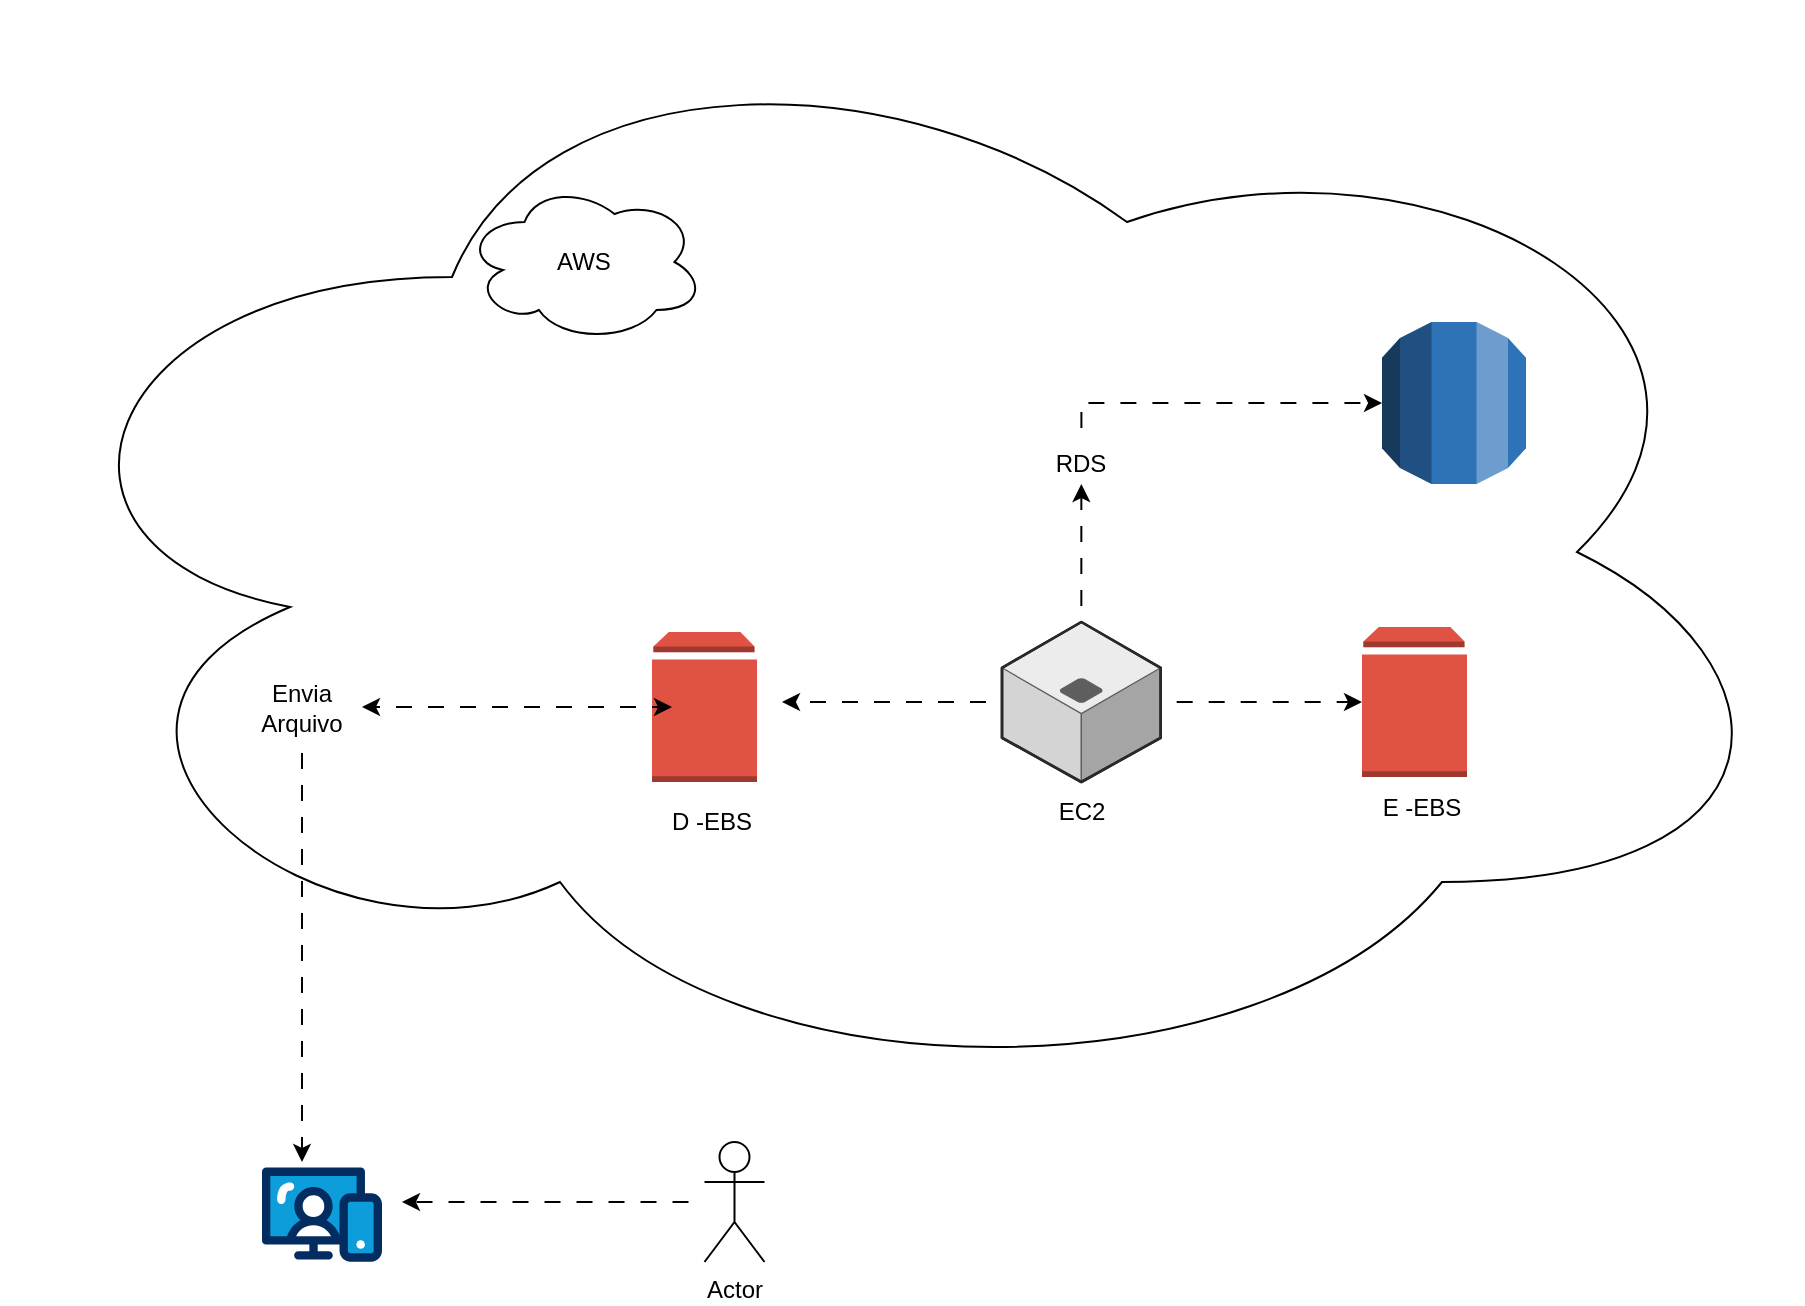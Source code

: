 <mxfile version="28.2.5">
  <diagram name="Page-1" id="aaaa8250-4180-3840-79b5-4cada1eebb92">
    <mxGraphModel dx="1796" dy="563" grid="1" gridSize="10" guides="1" tooltips="1" connect="1" arrows="1" fold="1" page="1" pageScale="1" pageWidth="850" pageHeight="1100" background="none" math="0" shadow="0">
      <root>
        <mxCell id="0" />
        <mxCell id="1" parent="0" />
        <mxCell id="XbUxyzNGR9Dms_Rbe-qQ-10" value="" style="ellipse;shape=cloud;whiteSpace=wrap;html=1;" vertex="1" parent="1">
          <mxGeometry x="-20" y="10" width="900" height="550" as="geometry" />
        </mxCell>
        <mxCell id="XbUxyzNGR9Dms_Rbe-qQ-7" style="edgeStyle=orthogonalEdgeStyle;rounded=0;orthogonalLoop=1;jettySize=auto;html=1;flowAnimation=1;" edge="1" parent="1" source="XbUxyzNGR9Dms_Rbe-qQ-8">
          <mxGeometry relative="1" as="geometry">
            <mxPoint x="130" y="590" as="targetPoint" />
          </mxGeometry>
        </mxCell>
        <mxCell id="XbUxyzNGR9Dms_Rbe-qQ-1" value="" style="outlineConnect=0;dashed=0;verticalLabelPosition=bottom;verticalAlign=top;align=center;html=1;shape=mxgraph.aws3.volume;fillColor=#E05243;gradientColor=none;" vertex="1" parent="1">
          <mxGeometry x="305" y="325" width="52.5" height="75" as="geometry" />
        </mxCell>
        <mxCell id="XbUxyzNGR9Dms_Rbe-qQ-2" value="" style="verticalLabelPosition=bottom;aspect=fixed;html=1;shape=mxgraph.salesforce.web;fillColorStyles=fillColor2,fillColor3,fillColor4;fillColor2=#032d60;fillColor3=#0d9dda;fillColor4=#ffffff;fillColor=none;strokeColor=none;" vertex="1" parent="1">
          <mxGeometry x="110" y="592.6" width="60" height="47.4" as="geometry" />
        </mxCell>
        <mxCell id="XbUxyzNGR9Dms_Rbe-qQ-4" style="edgeStyle=orthogonalEdgeStyle;rounded=0;orthogonalLoop=1;jettySize=auto;html=1;flowAnimation=1;" edge="1" parent="1" source="XbUxyzNGR9Dms_Rbe-qQ-3">
          <mxGeometry relative="1" as="geometry">
            <mxPoint x="180" y="610" as="targetPoint" />
          </mxGeometry>
        </mxCell>
        <mxCell id="XbUxyzNGR9Dms_Rbe-qQ-3" value="Actor" style="shape=umlActor;verticalLabelPosition=bottom;verticalAlign=top;html=1;outlineConnect=0;" vertex="1" parent="1">
          <mxGeometry x="331.25" y="580" width="30" height="60" as="geometry" />
        </mxCell>
        <mxCell id="XbUxyzNGR9Dms_Rbe-qQ-6" style="edgeStyle=orthogonalEdgeStyle;rounded=0;orthogonalLoop=1;jettySize=auto;html=1;exitX=0;exitY=0.5;exitDx=0;exitDy=0;exitPerimeter=0;entryX=0.19;entryY=0.507;entryDx=0;entryDy=0;entryPerimeter=0;" edge="1" parent="1" source="XbUxyzNGR9Dms_Rbe-qQ-1" target="XbUxyzNGR9Dms_Rbe-qQ-1">
          <mxGeometry relative="1" as="geometry" />
        </mxCell>
        <mxCell id="XbUxyzNGR9Dms_Rbe-qQ-9" value="" style="edgeStyle=orthogonalEdgeStyle;rounded=0;orthogonalLoop=1;jettySize=auto;html=1;flowAnimation=1;" edge="1" parent="1" source="XbUxyzNGR9Dms_Rbe-qQ-1" target="XbUxyzNGR9Dms_Rbe-qQ-8">
          <mxGeometry relative="1" as="geometry">
            <mxPoint x="130" y="450" as="targetPoint" />
            <mxPoint x="650" y="368" as="sourcePoint" />
          </mxGeometry>
        </mxCell>
        <mxCell id="XbUxyzNGR9Dms_Rbe-qQ-8" value="&lt;font style=&quot;vertical-align: inherit;&quot; dir=&quot;auto&quot;&gt;&lt;font style=&quot;vertical-align: inherit;&quot; dir=&quot;auto&quot;&gt;&lt;font style=&quot;vertical-align: inherit;&quot; dir=&quot;auto&quot;&gt;&lt;font style=&quot;vertical-align: inherit;&quot; dir=&quot;auto&quot;&gt;Envia Arquivo&lt;/font&gt;&lt;/font&gt;&lt;/font&gt;&lt;/font&gt;" style="text;strokeColor=none;align=center;fillColor=none;html=1;verticalAlign=middle;whiteSpace=wrap;rounded=0;" vertex="1" parent="1">
          <mxGeometry x="100" y="347.5" width="60" height="30" as="geometry" />
        </mxCell>
        <mxCell id="XbUxyzNGR9Dms_Rbe-qQ-13" style="edgeStyle=orthogonalEdgeStyle;rounded=0;orthogonalLoop=1;jettySize=auto;html=1;flowAnimation=1;" edge="1" parent="1" source="XbUxyzNGR9Dms_Rbe-qQ-12">
          <mxGeometry relative="1" as="geometry">
            <mxPoint x="370" y="360" as="targetPoint" />
          </mxGeometry>
        </mxCell>
        <mxCell id="XbUxyzNGR9Dms_Rbe-qQ-19" value="" style="edgeStyle=orthogonalEdgeStyle;rounded=0;orthogonalLoop=1;jettySize=auto;html=1;flowAnimation=1;" edge="1" parent="1" source="XbUxyzNGR9Dms_Rbe-qQ-12" target="XbUxyzNGR9Dms_Rbe-qQ-18">
          <mxGeometry relative="1" as="geometry" />
        </mxCell>
        <mxCell id="XbUxyzNGR9Dms_Rbe-qQ-30" style="edgeStyle=orthogonalEdgeStyle;rounded=0;orthogonalLoop=1;jettySize=auto;html=1;entryX=0.5;entryY=1;entryDx=0;entryDy=0;flowAnimation=1;" edge="1" parent="1" source="XbUxyzNGR9Dms_Rbe-qQ-12" target="XbUxyzNGR9Dms_Rbe-qQ-25">
          <mxGeometry relative="1" as="geometry" />
        </mxCell>
        <mxCell id="XbUxyzNGR9Dms_Rbe-qQ-12" value="" style="verticalLabelPosition=bottom;html=1;verticalAlign=top;strokeWidth=1;align=center;outlineConnect=0;dashed=0;outlineConnect=0;shape=mxgraph.aws3d.application_server;fillColor=#ECECEC;strokeColor=#5E5E5E;aspect=fixed;strokeColor2=#292929;" vertex="1" parent="1">
          <mxGeometry x="480" y="320" width="79.35" height="80" as="geometry" />
        </mxCell>
        <mxCell id="XbUxyzNGR9Dms_Rbe-qQ-16" value="EC2" style="text;strokeColor=none;align=center;fillColor=none;html=1;verticalAlign=middle;whiteSpace=wrap;rounded=0;" vertex="1" parent="1">
          <mxGeometry x="489.67" y="400" width="60" height="30" as="geometry" />
        </mxCell>
        <mxCell id="XbUxyzNGR9Dms_Rbe-qQ-17" value="D -EBS" style="text;strokeColor=none;align=center;fillColor=none;html=1;verticalAlign=middle;whiteSpace=wrap;rounded=0;" vertex="1" parent="1">
          <mxGeometry x="305" y="405" width="60" height="30" as="geometry" />
        </mxCell>
        <mxCell id="XbUxyzNGR9Dms_Rbe-qQ-18" value="" style="outlineConnect=0;dashed=0;verticalLabelPosition=bottom;verticalAlign=top;align=center;html=1;shape=mxgraph.aws3.volume;fillColor=#E05243;gradientColor=none;" vertex="1" parent="1">
          <mxGeometry x="660" y="322.5" width="52.5" height="75" as="geometry" />
        </mxCell>
        <mxCell id="XbUxyzNGR9Dms_Rbe-qQ-20" value="E -EBS" style="text;strokeColor=none;align=center;fillColor=none;html=1;verticalAlign=middle;whiteSpace=wrap;rounded=0;" vertex="1" parent="1">
          <mxGeometry x="660" y="397.5" width="60" height="30" as="geometry" />
        </mxCell>
        <mxCell id="XbUxyzNGR9Dms_Rbe-qQ-21" value="" style="outlineConnect=0;dashed=0;verticalLabelPosition=bottom;verticalAlign=top;align=center;html=1;shape=mxgraph.aws3.rds;fillColor=#2E73B8;gradientColor=none;" vertex="1" parent="1">
          <mxGeometry x="670" y="170" width="72" height="81" as="geometry" />
        </mxCell>
        <mxCell id="XbUxyzNGR9Dms_Rbe-qQ-23" style="edgeStyle=orthogonalEdgeStyle;rounded=0;orthogonalLoop=1;jettySize=auto;html=1;entryX=0;entryY=0.5;entryDx=0;entryDy=0;entryPerimeter=0;flowAnimation=1;" edge="1" parent="1" source="XbUxyzNGR9Dms_Rbe-qQ-25" target="XbUxyzNGR9Dms_Rbe-qQ-21">
          <mxGeometry relative="1" as="geometry">
            <mxPoint x="520" y="310" as="sourcePoint" />
            <mxPoint x="519.97" y="198" as="targetPoint" />
            <Array as="points">
              <mxPoint x="520" y="211" />
            </Array>
          </mxGeometry>
        </mxCell>
        <mxCell id="XbUxyzNGR9Dms_Rbe-qQ-25" value="RDS" style="text;strokeColor=none;align=center;fillColor=none;html=1;verticalAlign=middle;whiteSpace=wrap;rounded=0;" vertex="1" parent="1">
          <mxGeometry x="502.17" y="231" width="35" height="20" as="geometry" />
        </mxCell>
        <mxCell id="XbUxyzNGR9Dms_Rbe-qQ-32" value="AWS" style="ellipse;shape=cloud;whiteSpace=wrap;html=1;" vertex="1" parent="1">
          <mxGeometry x="211.25" y="100" width="120" height="80" as="geometry" />
        </mxCell>
      </root>
    </mxGraphModel>
  </diagram>
</mxfile>
